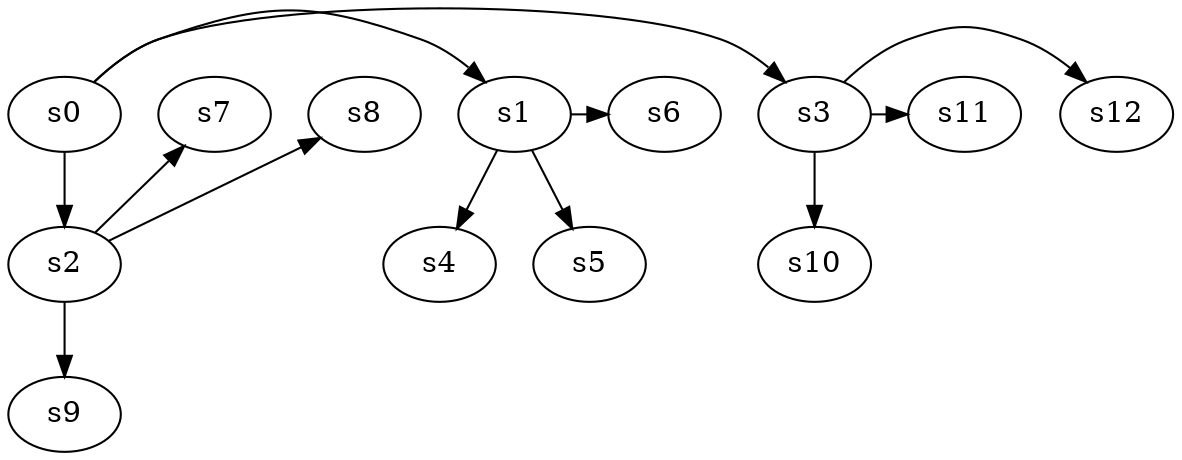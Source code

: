 digraph game_0375_branch_3_3 {
    s0 [name="s0", player=1, target=1];
    s1 [name="s1", player=0, target=1];
    s2 [name="s2", player=1, target=1];
    s3 [name="s3", player=0, target=1];
    s4 [name="s4", player=0, target=1];
    s5 [name="s5", player=1];
    s6 [name="s6", player=0];
    s7 [name="s7", player=1, target=1];
    s8 [name="s8", player=0, target=1];
    s9 [name="s9", player=1, target=1];
    s10 [name="s10", player=0];
    s11 [name="s11", player=1];
    s12 [name="s12", player=1];

    s0 -> s1 [constraint="!(time % 4 == 0)"];
    s0 -> s2;
    s0 -> s3 [constraint="time == 0 || time == 2 || time == 9 || time == 10"];
    s1 -> s4;
    s1 -> s5;
    s1 -> s6 [constraint="time % 3 == 2"];
    s2 -> s7 [constraint="time % 3 == 0"];
    s2 -> s8 [constraint="!(time % 4 == 0)"];
    s2 -> s9;
    s3 -> s10;
    s3 -> s11 [constraint="time == 3"];
    s3 -> s12 [constraint="!(time % 3 == 0)"];
}
